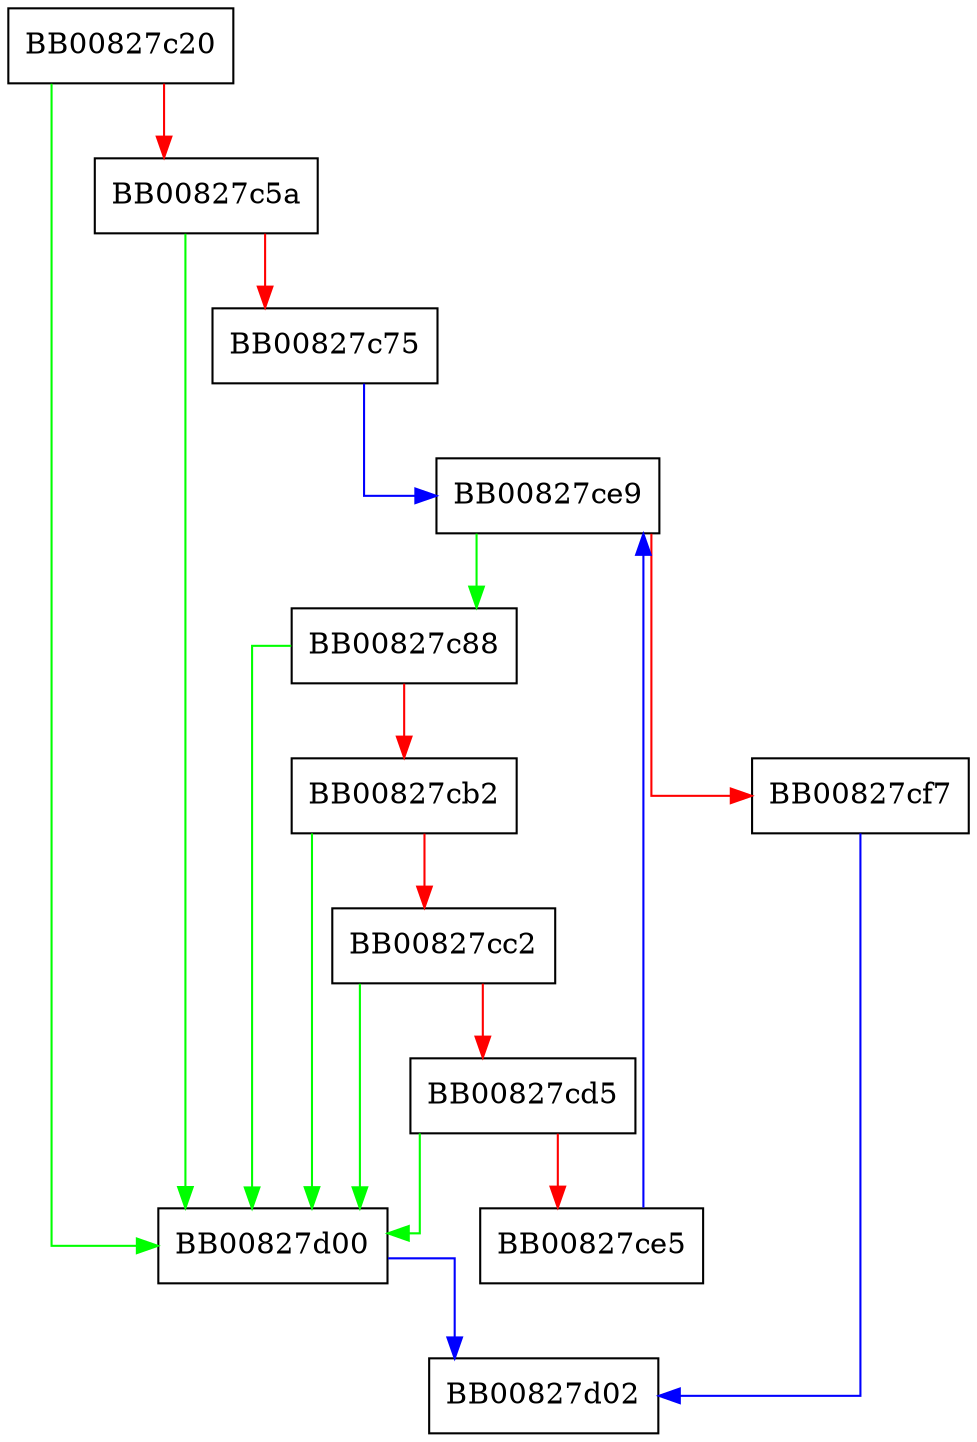 digraph i2r_ocsp_serviceloc {
  node [shape="box"];
  graph [splines=ortho];
  BB00827c20 -> BB00827d00 [color="green"];
  BB00827c20 -> BB00827c5a [color="red"];
  BB00827c5a -> BB00827d00 [color="green"];
  BB00827c5a -> BB00827c75 [color="red"];
  BB00827c75 -> BB00827ce9 [color="blue"];
  BB00827c88 -> BB00827d00 [color="green"];
  BB00827c88 -> BB00827cb2 [color="red"];
  BB00827cb2 -> BB00827d00 [color="green"];
  BB00827cb2 -> BB00827cc2 [color="red"];
  BB00827cc2 -> BB00827d00 [color="green"];
  BB00827cc2 -> BB00827cd5 [color="red"];
  BB00827cd5 -> BB00827d00 [color="green"];
  BB00827cd5 -> BB00827ce5 [color="red"];
  BB00827ce5 -> BB00827ce9 [color="blue"];
  BB00827ce9 -> BB00827c88 [color="green"];
  BB00827ce9 -> BB00827cf7 [color="red"];
  BB00827cf7 -> BB00827d02 [color="blue"];
  BB00827d00 -> BB00827d02 [color="blue"];
}